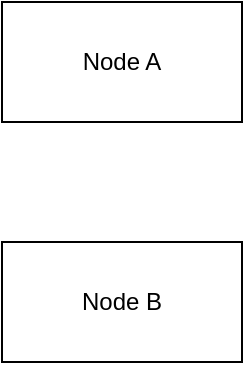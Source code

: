 <mxfile version="13.5.8" type="github">
  <diagram id="mbYCZxCBm6d6YpPdQ-Ii" name="Page-1">
    <mxGraphModel dx="1588" dy="891" grid="1" gridSize="10" guides="1" tooltips="1" connect="1" arrows="1" fold="1" page="1" pageScale="1" pageWidth="850" pageHeight="1100" math="0" shadow="0">
      <root>
        <mxCell id="0" />
        <mxCell id="1" parent="0" />
        <mxCell id="N9PA9RaDS0fusDq-ocFW-1" value="Node A" style="rounded=0;whiteSpace=wrap;html=1;" vertex="1" parent="1">
          <mxGeometry x="160" y="360" width="120" height="60" as="geometry" />
        </mxCell>
        <mxCell id="N9PA9RaDS0fusDq-ocFW-2" value="Node B" style="rounded=0;whiteSpace=wrap;html=1;" vertex="1" parent="1">
          <mxGeometry x="160" y="480" width="120" height="60" as="geometry" />
        </mxCell>
      </root>
    </mxGraphModel>
  </diagram>
</mxfile>
